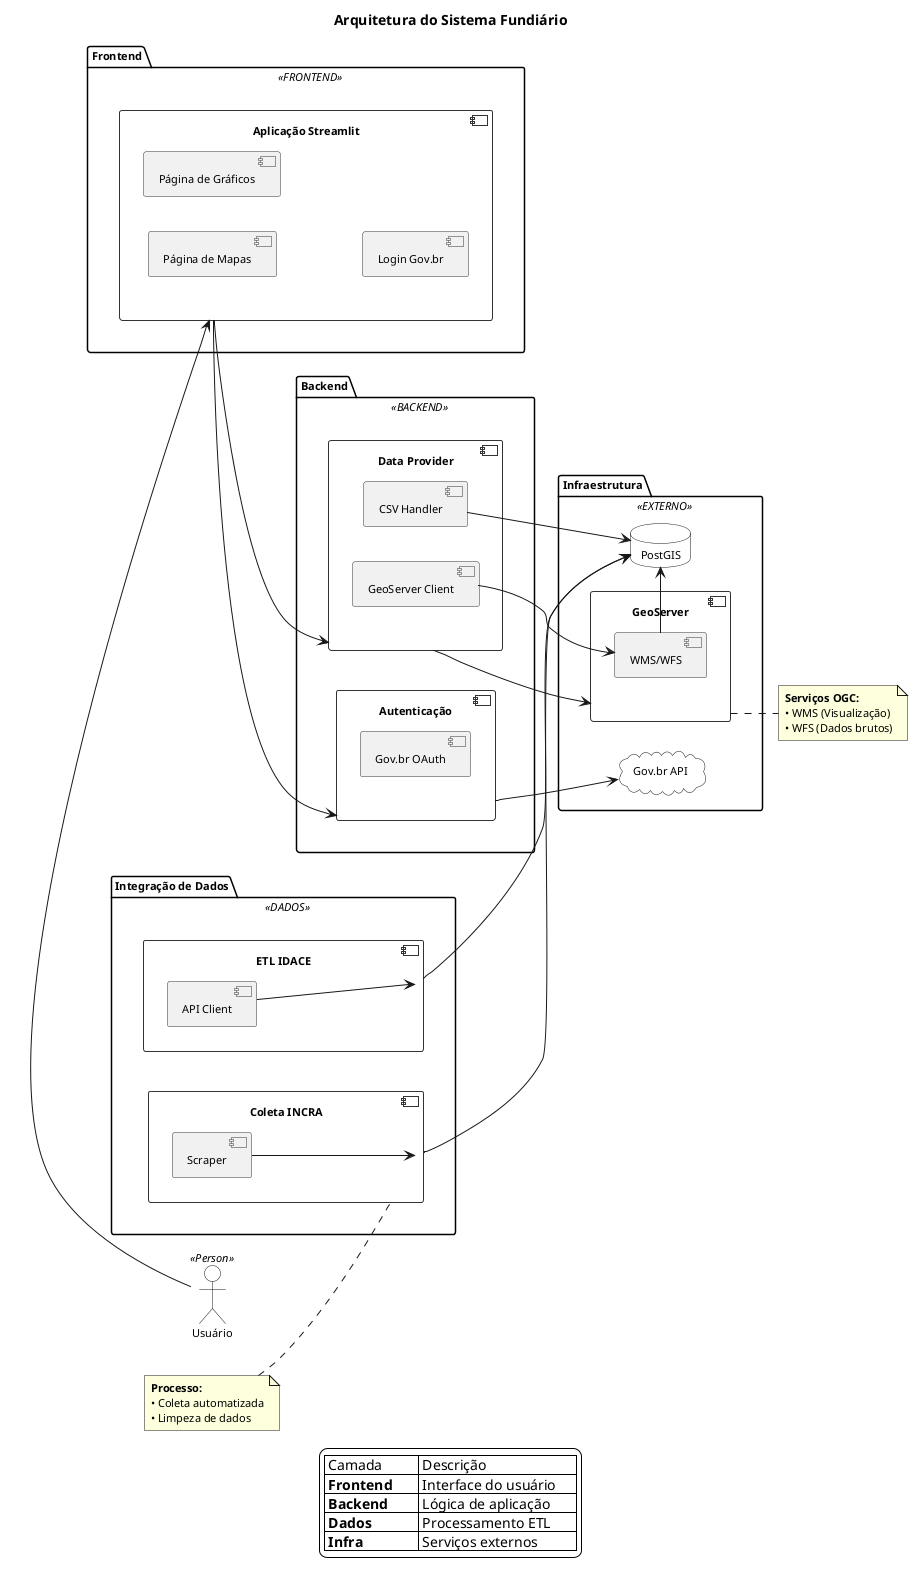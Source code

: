 @startuml
title **Arquitetura do Sistema Fundiário**  
skinparam backgroundColor #FFFFFF
skinparam defaultFontName Arial
skinparam defaultFontSize 11

skinparam component {
  Style uml2
  BorderColor #333333
  BackgroundColor<<FRONTEND>> #CCF
  BackgroundColor<<BACKEND>> #FFC
  BackgroundColor<<DADOS>> #CFC
  BackgroundColor<<EXTERNO>> #F8F8F8
}

left to right direction

actor "Usuário" <<Person>> as user #white

package "Frontend" <<FRONTEND>> {
  component "Aplicação Streamlit" as frontend {
    [Página de Mapas] as mapa
    [Página de Gráficos] as grafico
    [Login Gov.br] as login
  }
}

package "Backend" <<BACKEND>> {
  component "Data Provider" as dataprovider {
    [CSV Handler] as csv
    [GeoServer Client] as geoclient
  }
  
  component "Autenticação" as auth {
    [Gov.br OAuth] as oauth
  }
}

package "Infraestrutura" <<EXTERNO>> {
  component "GeoServer" as geoserver {
    [WMS/WFS] as wms
  }
  
  database "PostGIS" as postgis #white
  cloud "Gov.br API" as govbr_api #white
}

package "Integração de Dados" <<DADOS>> {
  component "ETL IDACE" as idace {
    [API Client] as api_idace
  }
  
  component "Coleta INCRA" as incra {
    [Scraper] as scraper
  }
}

' Fluxo principal
user -> frontend
frontend --> dataprovider
frontend --> auth

dataprovider --> geoserver
geoclient --> wms
wms -> postgis
csv -> postgis

auth --> govbr_api

idace --> postgis
incra --> postgis
api_idace --> idace
scraper --> incra

' Notas técnicas
note right of geoserver
  <b>Serviços OGC:</b>
  • WMS (Visualização)
  • WFS (Dados brutos)
end note

note left of incra
  <b>Processo:</b>
  • Coleta automatizada
  • Limpeza de dados
end note

legend bottom
  | Camada          | Descrição               |
  | **Frontend**    | Interface do usuário    |
  | **Backend**     | Lógica de aplicação     |
  | **Dados**       | Processamento ETL       |
  | **Infra**       | Serviços externos       |
end legend

@enduml